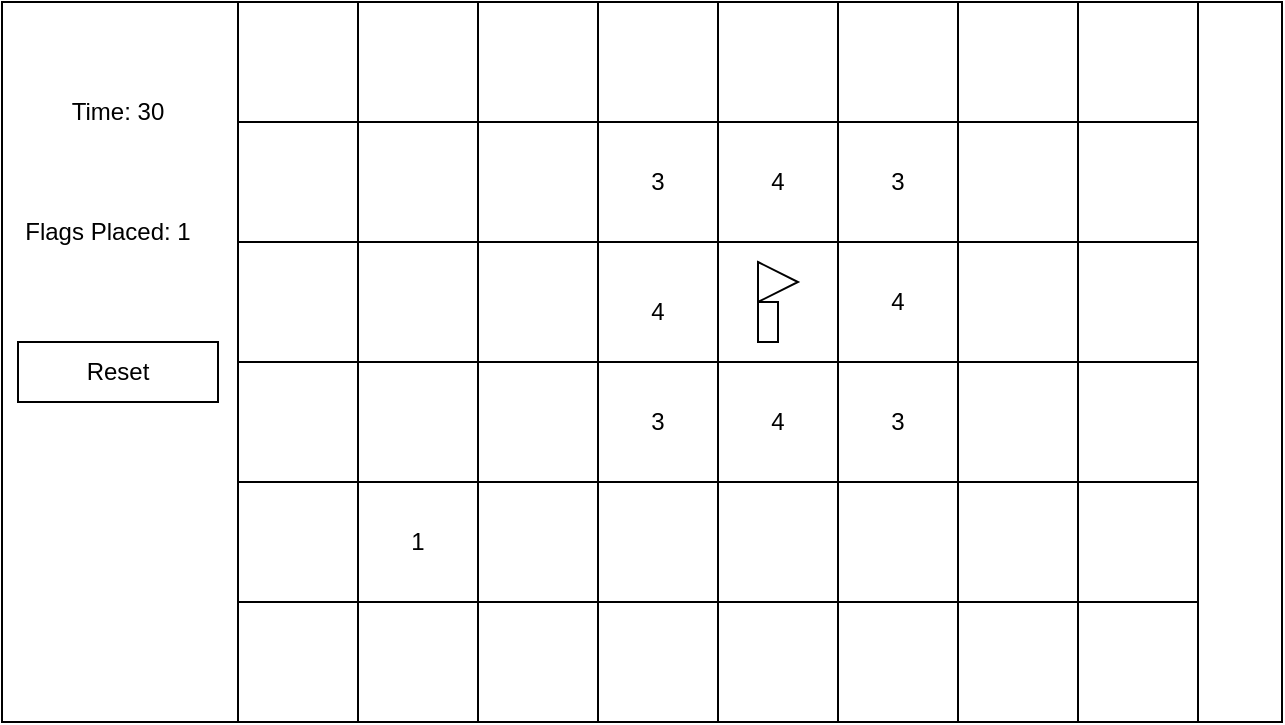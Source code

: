 <mxfile>
    <diagram id="cdADWCPc2LERSrcjp8St" name="Page-1">
        <mxGraphModel dx="834" dy="711" grid="1" gridSize="10" guides="1" tooltips="1" connect="1" arrows="1" fold="1" page="1" pageScale="1" pageWidth="827" pageHeight="1169" math="0" shadow="0">
            <root>
                <mxCell id="0"/>
                <mxCell id="1" parent="0"/>
                <mxCell id="103" value="" style="rounded=0;whiteSpace=wrap;html=1;" vertex="1" parent="1">
                    <mxGeometry x="162" y="80" width="640" height="360" as="geometry"/>
                </mxCell>
                <mxCell id="104" value="Time: 30" style="text;html=1;strokeColor=none;fillColor=none;align=center;verticalAlign=middle;whiteSpace=wrap;rounded=0;" vertex="1" parent="1">
                    <mxGeometry x="190" y="120" width="60" height="30" as="geometry"/>
                </mxCell>
                <mxCell id="105" value="Flags Placed: 1" style="text;html=1;strokeColor=none;fillColor=none;align=center;verticalAlign=middle;whiteSpace=wrap;rounded=0;" vertex="1" parent="1">
                    <mxGeometry x="170" y="180" width="90" height="30" as="geometry"/>
                </mxCell>
                <mxCell id="106" value="" style="rounded=0;whiteSpace=wrap;html=1;" vertex="1" parent="1">
                    <mxGeometry x="280" y="80" width="350" height="360" as="geometry"/>
                </mxCell>
                <mxCell id="107" value="" style="whiteSpace=wrap;html=1;aspect=fixed;" vertex="1" parent="1">
                    <mxGeometry x="280" y="80" width="60" height="60" as="geometry"/>
                </mxCell>
                <mxCell id="108" value="" style="whiteSpace=wrap;html=1;aspect=fixed;" vertex="1" parent="1">
                    <mxGeometry x="280" y="140" width="60" height="60" as="geometry"/>
                </mxCell>
                <mxCell id="109" value="" style="whiteSpace=wrap;html=1;aspect=fixed;" vertex="1" parent="1">
                    <mxGeometry x="280" y="320" width="60" height="60" as="geometry"/>
                </mxCell>
                <mxCell id="110" value="" style="whiteSpace=wrap;html=1;aspect=fixed;" vertex="1" parent="1">
                    <mxGeometry x="280" y="260" width="60" height="60" as="geometry"/>
                </mxCell>
                <mxCell id="111" value="" style="whiteSpace=wrap;html=1;aspect=fixed;" vertex="1" parent="1">
                    <mxGeometry x="280" y="200" width="60" height="60" as="geometry"/>
                </mxCell>
                <mxCell id="112" value="" style="whiteSpace=wrap;html=1;aspect=fixed;" vertex="1" parent="1">
                    <mxGeometry x="280" y="380" width="60" height="60" as="geometry"/>
                </mxCell>
                <mxCell id="113" value="" style="whiteSpace=wrap;html=1;aspect=fixed;" vertex="1" parent="1">
                    <mxGeometry x="340" y="140" width="60" height="60" as="geometry"/>
                </mxCell>
                <mxCell id="114" value="" style="whiteSpace=wrap;html=1;aspect=fixed;" vertex="1" parent="1">
                    <mxGeometry x="520" y="320" width="60" height="60" as="geometry"/>
                </mxCell>
                <mxCell id="115" value="" style="whiteSpace=wrap;html=1;aspect=fixed;" vertex="1" parent="1">
                    <mxGeometry x="520" y="380" width="60" height="60" as="geometry"/>
                </mxCell>
                <mxCell id="116" value="" style="whiteSpace=wrap;html=1;aspect=fixed;" vertex="1" parent="1">
                    <mxGeometry x="460" y="320" width="60" height="60" as="geometry"/>
                </mxCell>
                <mxCell id="117" value="" style="whiteSpace=wrap;html=1;aspect=fixed;" vertex="1" parent="1">
                    <mxGeometry x="460" y="380" width="60" height="60" as="geometry"/>
                </mxCell>
                <mxCell id="118" value="" style="whiteSpace=wrap;html=1;aspect=fixed;" vertex="1" parent="1">
                    <mxGeometry x="400" y="320" width="60" height="60" as="geometry"/>
                </mxCell>
                <mxCell id="119" value="1" style="whiteSpace=wrap;html=1;aspect=fixed;" vertex="1" parent="1">
                    <mxGeometry x="340" y="320" width="60" height="60" as="geometry"/>
                </mxCell>
                <mxCell id="120" value="" style="whiteSpace=wrap;html=1;aspect=fixed;" vertex="1" parent="1">
                    <mxGeometry x="400" y="380" width="60" height="60" as="geometry"/>
                </mxCell>
                <mxCell id="121" value="" style="whiteSpace=wrap;html=1;aspect=fixed;" vertex="1" parent="1">
                    <mxGeometry x="340" y="380" width="60" height="60" as="geometry"/>
                </mxCell>
                <mxCell id="122" value="" style="whiteSpace=wrap;html=1;aspect=fixed;" vertex="1" parent="1">
                    <mxGeometry x="400" y="140" width="60" height="60" as="geometry"/>
                </mxCell>
                <mxCell id="123" value="" style="whiteSpace=wrap;html=1;aspect=fixed;" vertex="1" parent="1">
                    <mxGeometry x="400" y="80" width="60" height="60" as="geometry"/>
                </mxCell>
                <mxCell id="124" value="" style="whiteSpace=wrap;html=1;aspect=fixed;" vertex="1" parent="1">
                    <mxGeometry x="340" y="80" width="60" height="60" as="geometry"/>
                </mxCell>
                <mxCell id="125" value="" style="whiteSpace=wrap;html=1;aspect=fixed;" vertex="1" parent="1">
                    <mxGeometry x="340" y="200" width="60" height="60" as="geometry"/>
                </mxCell>
                <mxCell id="126" value="" style="whiteSpace=wrap;html=1;aspect=fixed;" vertex="1" parent="1">
                    <mxGeometry x="340" y="260" width="60" height="60" as="geometry"/>
                </mxCell>
                <mxCell id="127" value="" style="whiteSpace=wrap;html=1;aspect=fixed;" vertex="1" parent="1">
                    <mxGeometry x="580" y="320" width="60" height="60" as="geometry"/>
                </mxCell>
                <mxCell id="128" value="" style="whiteSpace=wrap;html=1;aspect=fixed;" vertex="1" parent="1">
                    <mxGeometry x="580" y="380" width="60" height="60" as="geometry"/>
                </mxCell>
                <mxCell id="129" value="" style="whiteSpace=wrap;html=1;aspect=fixed;" vertex="1" parent="1">
                    <mxGeometry x="400" y="200" width="60" height="60" as="geometry"/>
                </mxCell>
                <mxCell id="130" value="3" style="whiteSpace=wrap;html=1;aspect=fixed;" vertex="1" parent="1">
                    <mxGeometry x="460" y="260" width="60" height="60" as="geometry"/>
                </mxCell>
                <mxCell id="131" value="" style="whiteSpace=wrap;html=1;aspect=fixed;" vertex="1" parent="1">
                    <mxGeometry x="400" y="260" width="60" height="60" as="geometry"/>
                </mxCell>
                <mxCell id="132" value="" style="whiteSpace=wrap;html=1;aspect=fixed;" vertex="1" parent="1">
                    <mxGeometry x="460" y="200" width="60" height="60" as="geometry"/>
                </mxCell>
                <mxCell id="133" value="3" style="whiteSpace=wrap;html=1;aspect=fixed;" vertex="1" parent="1">
                    <mxGeometry x="460" y="140" width="60" height="60" as="geometry"/>
                </mxCell>
                <mxCell id="134" value="" style="whiteSpace=wrap;html=1;aspect=fixed;" vertex="1" parent="1">
                    <mxGeometry x="460" y="80" width="60" height="60" as="geometry"/>
                </mxCell>
                <mxCell id="135" value="" style="whiteSpace=wrap;html=1;aspect=fixed;" vertex="1" parent="1">
                    <mxGeometry x="520" y="80" width="60" height="60" as="geometry"/>
                </mxCell>
                <mxCell id="136" value="4" style="whiteSpace=wrap;html=1;aspect=fixed;" vertex="1" parent="1">
                    <mxGeometry x="520" y="140" width="60" height="60" as="geometry"/>
                </mxCell>
                <mxCell id="137" value="" style="whiteSpace=wrap;html=1;aspect=fixed;" vertex="1" parent="1">
                    <mxGeometry x="520" y="200" width="60" height="60" as="geometry"/>
                </mxCell>
                <mxCell id="138" value="4" style="whiteSpace=wrap;html=1;aspect=fixed;" vertex="1" parent="1">
                    <mxGeometry x="520" y="260" width="60" height="60" as="geometry"/>
                </mxCell>
                <mxCell id="139" value="3" style="whiteSpace=wrap;html=1;aspect=fixed;" vertex="1" parent="1">
                    <mxGeometry x="580" y="260" width="60" height="60" as="geometry"/>
                </mxCell>
                <mxCell id="140" value="4" style="whiteSpace=wrap;html=1;aspect=fixed;" vertex="1" parent="1">
                    <mxGeometry x="580" y="200" width="60" height="60" as="geometry"/>
                </mxCell>
                <mxCell id="141" value="3" style="whiteSpace=wrap;html=1;aspect=fixed;" vertex="1" parent="1">
                    <mxGeometry x="580" y="140" width="60" height="60" as="geometry"/>
                </mxCell>
                <mxCell id="142" value="" style="whiteSpace=wrap;html=1;aspect=fixed;" vertex="1" parent="1">
                    <mxGeometry x="580" y="80" width="60" height="60" as="geometry"/>
                </mxCell>
                <mxCell id="143" value="" style="whiteSpace=wrap;html=1;aspect=fixed;" vertex="1" parent="1">
                    <mxGeometry x="640" y="380" width="60" height="60" as="geometry"/>
                </mxCell>
                <mxCell id="144" value="" style="whiteSpace=wrap;html=1;aspect=fixed;" vertex="1" parent="1">
                    <mxGeometry x="640" y="320" width="60" height="60" as="geometry"/>
                </mxCell>
                <mxCell id="145" value="" style="whiteSpace=wrap;html=1;aspect=fixed;" vertex="1" parent="1">
                    <mxGeometry x="640" y="260" width="60" height="60" as="geometry"/>
                </mxCell>
                <mxCell id="146" value="" style="whiteSpace=wrap;html=1;aspect=fixed;" vertex="1" parent="1">
                    <mxGeometry x="640" y="200" width="60" height="60" as="geometry"/>
                </mxCell>
                <mxCell id="147" value="" style="whiteSpace=wrap;html=1;aspect=fixed;" vertex="1" parent="1">
                    <mxGeometry x="640" y="140" width="60" height="60" as="geometry"/>
                </mxCell>
                <mxCell id="148" value="" style="whiteSpace=wrap;html=1;aspect=fixed;" vertex="1" parent="1">
                    <mxGeometry x="640" y="80" width="60" height="60" as="geometry"/>
                </mxCell>
                <mxCell id="149" value="" style="rounded=0;whiteSpace=wrap;html=1;" vertex="1" parent="1">
                    <mxGeometry x="170" y="250" width="100" height="30" as="geometry"/>
                </mxCell>
                <mxCell id="150" value="Reset" style="text;html=1;strokeColor=none;fillColor=none;align=center;verticalAlign=middle;whiteSpace=wrap;rounded=0;" vertex="1" parent="1">
                    <mxGeometry x="190" y="250" width="60" height="30" as="geometry"/>
                </mxCell>
                <mxCell id="151" value="" style="triangle;whiteSpace=wrap;html=1;" vertex="1" parent="1">
                    <mxGeometry x="540" y="210" width="20" height="20" as="geometry"/>
                </mxCell>
                <mxCell id="152" value="" style="rounded=0;whiteSpace=wrap;html=1;" vertex="1" parent="1">
                    <mxGeometry x="540" y="230" width="10" height="20" as="geometry"/>
                </mxCell>
                <mxCell id="153" value="4" style="text;html=1;strokeColor=none;fillColor=none;align=center;verticalAlign=middle;whiteSpace=wrap;rounded=0;" vertex="1" parent="1">
                    <mxGeometry x="460" y="220" width="60" height="30" as="geometry"/>
                </mxCell>
                <mxCell id="154" value="" style="whiteSpace=wrap;html=1;aspect=fixed;" vertex="1" parent="1">
                    <mxGeometry x="700" y="380" width="60" height="60" as="geometry"/>
                </mxCell>
                <mxCell id="155" value="" style="whiteSpace=wrap;html=1;aspect=fixed;" vertex="1" parent="1">
                    <mxGeometry x="700" y="320" width="60" height="60" as="geometry"/>
                </mxCell>
                <mxCell id="156" value="" style="whiteSpace=wrap;html=1;aspect=fixed;" vertex="1" parent="1">
                    <mxGeometry x="700" y="260" width="60" height="60" as="geometry"/>
                </mxCell>
                <mxCell id="157" value="" style="whiteSpace=wrap;html=1;aspect=fixed;" vertex="1" parent="1">
                    <mxGeometry x="700" y="200" width="60" height="60" as="geometry"/>
                </mxCell>
                <mxCell id="158" value="" style="whiteSpace=wrap;html=1;aspect=fixed;" vertex="1" parent="1">
                    <mxGeometry x="700" y="140" width="60" height="60" as="geometry"/>
                </mxCell>
                <mxCell id="159" value="" style="whiteSpace=wrap;html=1;aspect=fixed;" vertex="1" parent="1">
                    <mxGeometry x="700" y="80" width="60" height="60" as="geometry"/>
                </mxCell>
            </root>
        </mxGraphModel>
    </diagram>
</mxfile>
